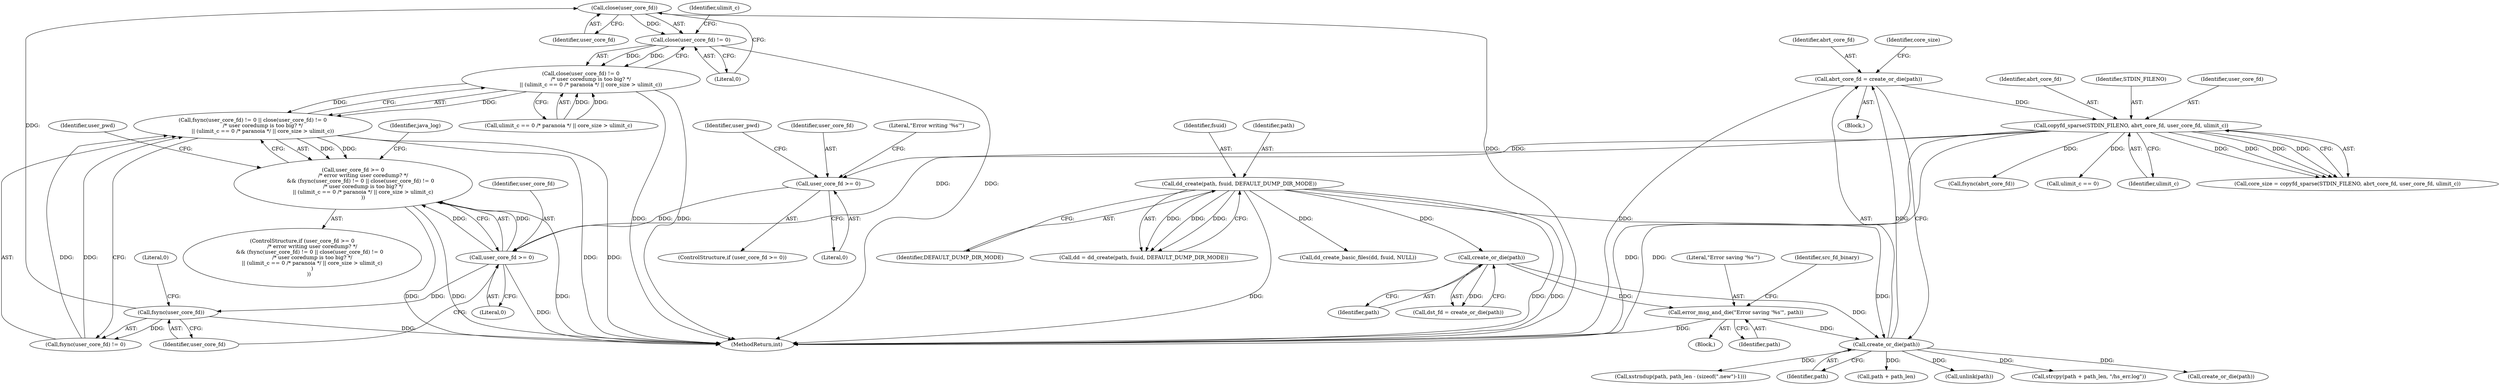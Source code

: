 digraph "0_abrt_4f2c1ddd3e3b81d2d5146b883115371f1cada9f9@API" {
"1000945" [label="(Call,close(user_core_fd))"];
"1000940" [label="(Call,fsync(user_core_fd))"];
"1000935" [label="(Call,user_core_fd >= 0)"];
"1000897" [label="(Call,copyfd_sparse(STDIN_FILENO, abrt_core_fd, user_core_fd, ulimit_c))"];
"1000890" [label="(Call,abrt_core_fd = create_or_die(path))"];
"1000892" [label="(Call,create_or_die(path))"];
"1000884" [label="(Call,error_msg_and_die(\"Error saving '%s'\", path))"];
"1000858" [label="(Call,create_or_die(path))"];
"1000618" [label="(Call,dd_create(path, fsuid, DEFAULT_DUMP_DIR_MODE))"];
"1000922" [label="(Call,user_core_fd >= 0)"];
"1000944" [label="(Call,close(user_core_fd) != 0)"];
"1000943" [label="(Call,close(user_core_fd) != 0\n            /* user coredump is too big? */\n            || (ulimit_c == 0 /* paranoia */ || core_size > ulimit_c))"];
"1000938" [label="(Call,fsync(user_core_fd) != 0 || close(user_core_fd) != 0\n            /* user coredump is too big? */\n            || (ulimit_c == 0 /* paranoia */ || core_size > ulimit_c))"];
"1000934" [label="(Call,user_core_fd >= 0\n            /* error writing user coredump? */\n         && (fsync(user_core_fd) != 0 || close(user_core_fd) != 0\n            /* user coredump is too big? */\n            || (ulimit_c == 0 /* paranoia */ || core_size > ulimit_c)\n            ))"];
"1001046" [label="(Call,xstrndup(path, path_len - (sizeof(\".new\")-1)))"];
"1000890" [label="(Call,abrt_core_fd = create_or_die(path))"];
"1000921" [label="(ControlStructure,if (user_core_fd >= 0))"];
"1000950" [label="(Identifier,ulimit_c)"];
"1000893" [label="(Identifier,path)"];
"1000923" [label="(Identifier,user_core_fd)"];
"1000858" [label="(Call,create_or_die(path))"];
"1000856" [label="(Call,dst_fd = create_or_die(path))"];
"1000885" [label="(Literal,\"Error saving '%s'\")"];
"1000891" [label="(Identifier,abrt_core_fd)"];
"1000938" [label="(Call,fsync(user_core_fd) != 0 || close(user_core_fd) != 0\n            /* user coredump is too big? */\n            || (ulimit_c == 0 /* paranoia */ || core_size > ulimit_c))"];
"1000934" [label="(Call,user_core_fd >= 0\n            /* error writing user coredump? */\n         && (fsync(user_core_fd) != 0 || close(user_core_fd) != 0\n            /* user coredump is too big? */\n            || (ulimit_c == 0 /* paranoia */ || core_size > ulimit_c)\n            ))"];
"1000888" [label="(Identifier,src_fd_binary)"];
"1000881" [label="(Block,)"];
"1000905" [label="(Call,fsync(abrt_core_fd))"];
"1000941" [label="(Identifier,user_core_fd)"];
"1000939" [label="(Call,fsync(user_core_fd) != 0)"];
"1000897" [label="(Call,copyfd_sparse(STDIN_FILENO, abrt_core_fd, user_core_fd, ulimit_c))"];
"1000859" [label="(Identifier,path)"];
"1000884" [label="(Call,error_msg_and_die(\"Error saving '%s'\", path))"];
"1000924" [label="(Literal,0)"];
"1000931" [label="(Literal,\"Error writing '%s'\")"];
"1000963" [label="(Identifier,java_log)"];
"1000942" [label="(Literal,0)"];
"1000943" [label="(Call,close(user_core_fd) != 0\n            /* user coredump is too big? */\n            || (ulimit_c == 0 /* paranoia */ || core_size > ulimit_c))"];
"1000630" [label="(Call,dd_create_basic_files(dd, fsuid, NULL))"];
"1000933" [label="(ControlStructure,if (user_core_fd >= 0\n            /* error writing user coredump? */\n         && (fsync(user_core_fd) != 0 || close(user_core_fd) != 0\n            /* user coredump is too big? */\n            || (ulimit_c == 0 /* paranoia */ || core_size > ulimit_c)\n            )\n        ))"];
"1000922" [label="(Call,user_core_fd >= 0)"];
"1000899" [label="(Identifier,abrt_core_fd)"];
"1000935" [label="(Call,user_core_fd >= 0)"];
"1000949" [label="(Call,ulimit_c == 0)"];
"1000618" [label="(Call,dd_create(path, fsuid, DEFAULT_DUMP_DIR_MODE))"];
"1000620" [label="(Identifier,fsuid)"];
"1000948" [label="(Call,ulimit_c == 0 /* paranoia */ || core_size > ulimit_c)"];
"1001003" [label="(Call,path + path_len)"];
"1000944" [label="(Call,close(user_core_fd) != 0)"];
"1000936" [label="(Identifier,user_core_fd)"];
"1001171" [label="(MethodReturn,int)"];
"1000947" [label="(Literal,0)"];
"1000621" [label="(Identifier,DEFAULT_DUMP_DIR_MODE)"];
"1000937" [label="(Literal,0)"];
"1000927" [label="(Identifier,user_pwd)"];
"1000619" [label="(Identifier,path)"];
"1000616" [label="(Call,dd = dd_create(path, fsuid, DEFAULT_DUMP_DIR_MODE))"];
"1000898" [label="(Identifier,STDIN_FILENO)"];
"1000900" [label="(Identifier,user_core_fd)"];
"1000886" [label="(Identifier,path)"];
"1000624" [label="(Block,)"];
"1000946" [label="(Identifier,user_core_fd)"];
"1000917" [label="(Call,unlink(path))"];
"1000945" [label="(Call,close(user_core_fd))"];
"1001002" [label="(Call,strcpy(path + path_len, \"/hs_err.log\"))"];
"1000901" [label="(Identifier,ulimit_c)"];
"1000892" [label="(Call,create_or_die(path))"];
"1000957" [label="(Identifier,user_pwd)"];
"1000940" [label="(Call,fsync(user_core_fd))"];
"1000896" [label="(Identifier,core_size)"];
"1000895" [label="(Call,core_size = copyfd_sparse(STDIN_FILENO, abrt_core_fd, user_core_fd, ulimit_c))"];
"1001010" [label="(Call,create_or_die(path))"];
"1000945" -> "1000944"  [label="AST: "];
"1000945" -> "1000946"  [label="CFG: "];
"1000946" -> "1000945"  [label="AST: "];
"1000947" -> "1000945"  [label="CFG: "];
"1000945" -> "1001171"  [label="DDG: "];
"1000945" -> "1000944"  [label="DDG: "];
"1000940" -> "1000945"  [label="DDG: "];
"1000940" -> "1000939"  [label="AST: "];
"1000940" -> "1000941"  [label="CFG: "];
"1000941" -> "1000940"  [label="AST: "];
"1000942" -> "1000940"  [label="CFG: "];
"1000940" -> "1001171"  [label="DDG: "];
"1000940" -> "1000939"  [label="DDG: "];
"1000935" -> "1000940"  [label="DDG: "];
"1000935" -> "1000934"  [label="AST: "];
"1000935" -> "1000937"  [label="CFG: "];
"1000936" -> "1000935"  [label="AST: "];
"1000937" -> "1000935"  [label="AST: "];
"1000941" -> "1000935"  [label="CFG: "];
"1000934" -> "1000935"  [label="CFG: "];
"1000935" -> "1001171"  [label="DDG: "];
"1000935" -> "1000934"  [label="DDG: "];
"1000935" -> "1000934"  [label="DDG: "];
"1000897" -> "1000935"  [label="DDG: "];
"1000922" -> "1000935"  [label="DDG: "];
"1000897" -> "1000895"  [label="AST: "];
"1000897" -> "1000901"  [label="CFG: "];
"1000898" -> "1000897"  [label="AST: "];
"1000899" -> "1000897"  [label="AST: "];
"1000900" -> "1000897"  [label="AST: "];
"1000901" -> "1000897"  [label="AST: "];
"1000895" -> "1000897"  [label="CFG: "];
"1000897" -> "1001171"  [label="DDG: "];
"1000897" -> "1001171"  [label="DDG: "];
"1000897" -> "1000895"  [label="DDG: "];
"1000897" -> "1000895"  [label="DDG: "];
"1000897" -> "1000895"  [label="DDG: "];
"1000897" -> "1000895"  [label="DDG: "];
"1000890" -> "1000897"  [label="DDG: "];
"1000897" -> "1000905"  [label="DDG: "];
"1000897" -> "1000922"  [label="DDG: "];
"1000897" -> "1000949"  [label="DDG: "];
"1000890" -> "1000624"  [label="AST: "];
"1000890" -> "1000892"  [label="CFG: "];
"1000891" -> "1000890"  [label="AST: "];
"1000892" -> "1000890"  [label="AST: "];
"1000896" -> "1000890"  [label="CFG: "];
"1000890" -> "1001171"  [label="DDG: "];
"1000892" -> "1000890"  [label="DDG: "];
"1000892" -> "1000893"  [label="CFG: "];
"1000893" -> "1000892"  [label="AST: "];
"1000884" -> "1000892"  [label="DDG: "];
"1000858" -> "1000892"  [label="DDG: "];
"1000618" -> "1000892"  [label="DDG: "];
"1000892" -> "1000917"  [label="DDG: "];
"1000892" -> "1001002"  [label="DDG: "];
"1000892" -> "1001003"  [label="DDG: "];
"1000892" -> "1001010"  [label="DDG: "];
"1000892" -> "1001046"  [label="DDG: "];
"1000884" -> "1000881"  [label="AST: "];
"1000884" -> "1000886"  [label="CFG: "];
"1000885" -> "1000884"  [label="AST: "];
"1000886" -> "1000884"  [label="AST: "];
"1000888" -> "1000884"  [label="CFG: "];
"1000884" -> "1001171"  [label="DDG: "];
"1000858" -> "1000884"  [label="DDG: "];
"1000858" -> "1000856"  [label="AST: "];
"1000858" -> "1000859"  [label="CFG: "];
"1000859" -> "1000858"  [label="AST: "];
"1000856" -> "1000858"  [label="CFG: "];
"1000858" -> "1000856"  [label="DDG: "];
"1000618" -> "1000858"  [label="DDG: "];
"1000618" -> "1000616"  [label="AST: "];
"1000618" -> "1000621"  [label="CFG: "];
"1000619" -> "1000618"  [label="AST: "];
"1000620" -> "1000618"  [label="AST: "];
"1000621" -> "1000618"  [label="AST: "];
"1000616" -> "1000618"  [label="CFG: "];
"1000618" -> "1001171"  [label="DDG: "];
"1000618" -> "1001171"  [label="DDG: "];
"1000618" -> "1001171"  [label="DDG: "];
"1000618" -> "1000616"  [label="DDG: "];
"1000618" -> "1000616"  [label="DDG: "];
"1000618" -> "1000616"  [label="DDG: "];
"1000618" -> "1000630"  [label="DDG: "];
"1000922" -> "1000921"  [label="AST: "];
"1000922" -> "1000924"  [label="CFG: "];
"1000923" -> "1000922"  [label="AST: "];
"1000924" -> "1000922"  [label="AST: "];
"1000927" -> "1000922"  [label="CFG: "];
"1000931" -> "1000922"  [label="CFG: "];
"1000944" -> "1000943"  [label="AST: "];
"1000944" -> "1000947"  [label="CFG: "];
"1000947" -> "1000944"  [label="AST: "];
"1000950" -> "1000944"  [label="CFG: "];
"1000943" -> "1000944"  [label="CFG: "];
"1000944" -> "1001171"  [label="DDG: "];
"1000944" -> "1000943"  [label="DDG: "];
"1000944" -> "1000943"  [label="DDG: "];
"1000943" -> "1000938"  [label="AST: "];
"1000943" -> "1000948"  [label="CFG: "];
"1000948" -> "1000943"  [label="AST: "];
"1000938" -> "1000943"  [label="CFG: "];
"1000943" -> "1001171"  [label="DDG: "];
"1000943" -> "1001171"  [label="DDG: "];
"1000943" -> "1000938"  [label="DDG: "];
"1000943" -> "1000938"  [label="DDG: "];
"1000948" -> "1000943"  [label="DDG: "];
"1000948" -> "1000943"  [label="DDG: "];
"1000938" -> "1000934"  [label="AST: "];
"1000938" -> "1000939"  [label="CFG: "];
"1000939" -> "1000938"  [label="AST: "];
"1000934" -> "1000938"  [label="CFG: "];
"1000938" -> "1001171"  [label="DDG: "];
"1000938" -> "1001171"  [label="DDG: "];
"1000938" -> "1000934"  [label="DDG: "];
"1000938" -> "1000934"  [label="DDG: "];
"1000939" -> "1000938"  [label="DDG: "];
"1000939" -> "1000938"  [label="DDG: "];
"1000934" -> "1000933"  [label="AST: "];
"1000957" -> "1000934"  [label="CFG: "];
"1000963" -> "1000934"  [label="CFG: "];
"1000934" -> "1001171"  [label="DDG: "];
"1000934" -> "1001171"  [label="DDG: "];
"1000934" -> "1001171"  [label="DDG: "];
}
